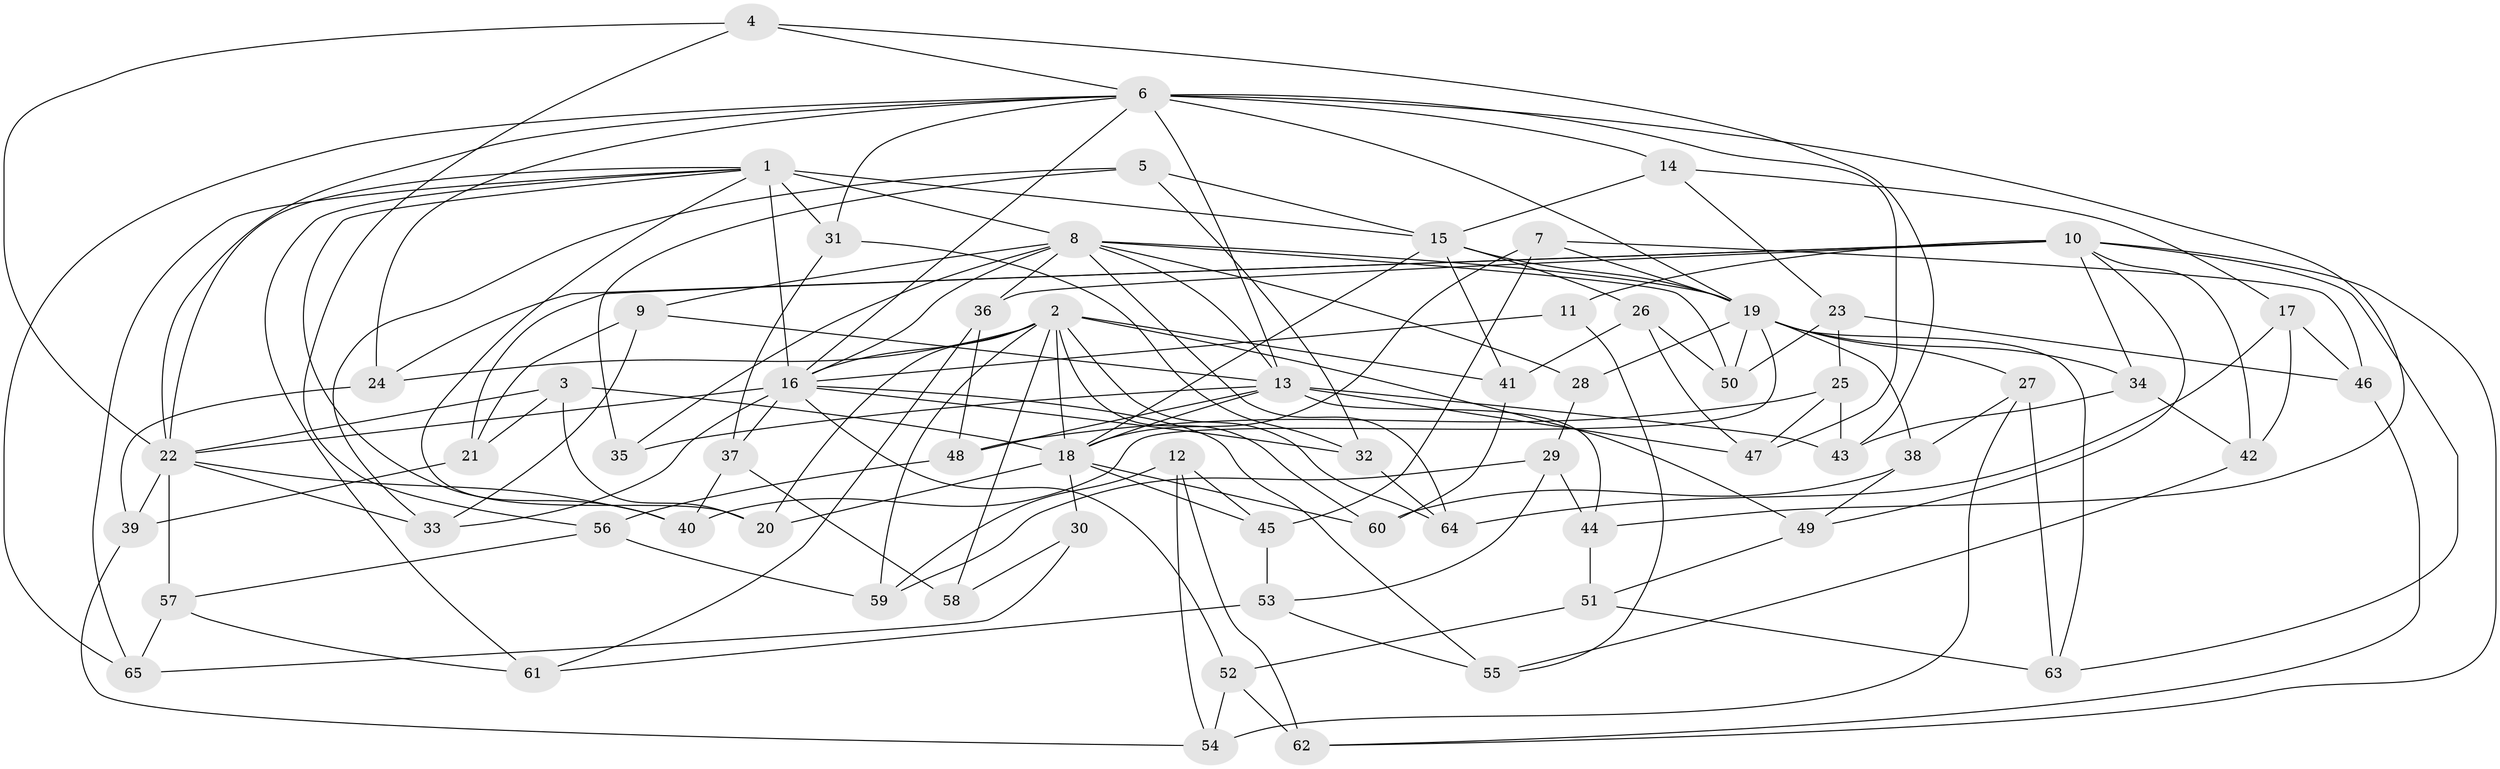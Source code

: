 // original degree distribution, {4: 1.0}
// Generated by graph-tools (version 1.1) at 2025/53/03/04/25 22:53:41]
// undirected, 65 vertices, 158 edges
graph export_dot {
  node [color=gray90,style=filled];
  1;
  2;
  3;
  4;
  5;
  6;
  7;
  8;
  9;
  10;
  11;
  12;
  13;
  14;
  15;
  16;
  17;
  18;
  19;
  20;
  21;
  22;
  23;
  24;
  25;
  26;
  27;
  28;
  29;
  30;
  31;
  32;
  33;
  34;
  35;
  36;
  37;
  38;
  39;
  40;
  41;
  42;
  43;
  44;
  45;
  46;
  47;
  48;
  49;
  50;
  51;
  52;
  53;
  54;
  55;
  56;
  57;
  58;
  59;
  60;
  61;
  62;
  63;
  64;
  65;
  1 -- 8 [weight=2.0];
  1 -- 15 [weight=3.0];
  1 -- 16 [weight=1.0];
  1 -- 20 [weight=1.0];
  1 -- 22 [weight=1.0];
  1 -- 31 [weight=1.0];
  1 -- 40 [weight=1.0];
  1 -- 61 [weight=1.0];
  1 -- 65 [weight=1.0];
  2 -- 16 [weight=1.0];
  2 -- 18 [weight=1.0];
  2 -- 20 [weight=1.0];
  2 -- 24 [weight=1.0];
  2 -- 41 [weight=2.0];
  2 -- 49 [weight=1.0];
  2 -- 58 [weight=2.0];
  2 -- 59 [weight=1.0];
  2 -- 60 [weight=1.0];
  2 -- 64 [weight=1.0];
  3 -- 18 [weight=1.0];
  3 -- 20 [weight=1.0];
  3 -- 21 [weight=1.0];
  3 -- 22 [weight=1.0];
  4 -- 6 [weight=1.0];
  4 -- 22 [weight=1.0];
  4 -- 43 [weight=1.0];
  4 -- 56 [weight=1.0];
  5 -- 15 [weight=1.0];
  5 -- 32 [weight=1.0];
  5 -- 33 [weight=1.0];
  5 -- 35 [weight=1.0];
  6 -- 13 [weight=1.0];
  6 -- 14 [weight=1.0];
  6 -- 16 [weight=1.0];
  6 -- 19 [weight=2.0];
  6 -- 22 [weight=1.0];
  6 -- 24 [weight=1.0];
  6 -- 31 [weight=1.0];
  6 -- 44 [weight=1.0];
  6 -- 47 [weight=1.0];
  6 -- 65 [weight=1.0];
  7 -- 18 [weight=1.0];
  7 -- 19 [weight=1.0];
  7 -- 45 [weight=1.0];
  7 -- 46 [weight=1.0];
  8 -- 9 [weight=1.0];
  8 -- 13 [weight=1.0];
  8 -- 16 [weight=1.0];
  8 -- 19 [weight=1.0];
  8 -- 28 [weight=2.0];
  8 -- 35 [weight=1.0];
  8 -- 36 [weight=1.0];
  8 -- 50 [weight=1.0];
  8 -- 64 [weight=1.0];
  9 -- 13 [weight=1.0];
  9 -- 21 [weight=1.0];
  9 -- 33 [weight=1.0];
  10 -- 11 [weight=2.0];
  10 -- 21 [weight=1.0];
  10 -- 24 [weight=1.0];
  10 -- 34 [weight=1.0];
  10 -- 36 [weight=1.0];
  10 -- 42 [weight=1.0];
  10 -- 49 [weight=1.0];
  10 -- 62 [weight=1.0];
  10 -- 63 [weight=1.0];
  11 -- 16 [weight=1.0];
  11 -- 55 [weight=1.0];
  12 -- 45 [weight=1.0];
  12 -- 54 [weight=1.0];
  12 -- 59 [weight=1.0];
  12 -- 62 [weight=1.0];
  13 -- 18 [weight=1.0];
  13 -- 35 [weight=2.0];
  13 -- 43 [weight=1.0];
  13 -- 44 [weight=1.0];
  13 -- 47 [weight=1.0];
  13 -- 48 [weight=1.0];
  14 -- 15 [weight=1.0];
  14 -- 17 [weight=1.0];
  14 -- 23 [weight=1.0];
  15 -- 18 [weight=1.0];
  15 -- 19 [weight=1.0];
  15 -- 26 [weight=1.0];
  15 -- 41 [weight=2.0];
  16 -- 22 [weight=2.0];
  16 -- 32 [weight=1.0];
  16 -- 33 [weight=1.0];
  16 -- 37 [weight=1.0];
  16 -- 52 [weight=1.0];
  16 -- 55 [weight=1.0];
  17 -- 42 [weight=1.0];
  17 -- 46 [weight=1.0];
  17 -- 64 [weight=1.0];
  18 -- 20 [weight=1.0];
  18 -- 30 [weight=2.0];
  18 -- 45 [weight=1.0];
  18 -- 60 [weight=1.0];
  19 -- 27 [weight=1.0];
  19 -- 28 [weight=1.0];
  19 -- 34 [weight=1.0];
  19 -- 38 [weight=1.0];
  19 -- 40 [weight=1.0];
  19 -- 50 [weight=1.0];
  19 -- 63 [weight=1.0];
  21 -- 39 [weight=1.0];
  22 -- 33 [weight=1.0];
  22 -- 39 [weight=1.0];
  22 -- 40 [weight=1.0];
  22 -- 57 [weight=1.0];
  23 -- 25 [weight=1.0];
  23 -- 46 [weight=1.0];
  23 -- 50 [weight=1.0];
  24 -- 39 [weight=1.0];
  25 -- 43 [weight=1.0];
  25 -- 47 [weight=1.0];
  25 -- 48 [weight=1.0];
  26 -- 41 [weight=1.0];
  26 -- 47 [weight=1.0];
  26 -- 50 [weight=1.0];
  27 -- 38 [weight=1.0];
  27 -- 54 [weight=1.0];
  27 -- 63 [weight=1.0];
  28 -- 29 [weight=1.0];
  29 -- 44 [weight=1.0];
  29 -- 53 [weight=1.0];
  29 -- 59 [weight=1.0];
  30 -- 58 [weight=1.0];
  30 -- 65 [weight=1.0];
  31 -- 32 [weight=1.0];
  31 -- 37 [weight=1.0];
  32 -- 64 [weight=1.0];
  34 -- 42 [weight=1.0];
  34 -- 43 [weight=1.0];
  36 -- 48 [weight=1.0];
  36 -- 61 [weight=1.0];
  37 -- 40 [weight=1.0];
  37 -- 58 [weight=1.0];
  38 -- 49 [weight=1.0];
  38 -- 60 [weight=1.0];
  39 -- 54 [weight=1.0];
  41 -- 60 [weight=1.0];
  42 -- 55 [weight=1.0];
  44 -- 51 [weight=1.0];
  45 -- 53 [weight=1.0];
  46 -- 62 [weight=1.0];
  48 -- 56 [weight=1.0];
  49 -- 51 [weight=1.0];
  51 -- 52 [weight=1.0];
  51 -- 63 [weight=1.0];
  52 -- 54 [weight=1.0];
  52 -- 62 [weight=1.0];
  53 -- 55 [weight=1.0];
  53 -- 61 [weight=1.0];
  56 -- 57 [weight=1.0];
  56 -- 59 [weight=1.0];
  57 -- 61 [weight=1.0];
  57 -- 65 [weight=1.0];
}
